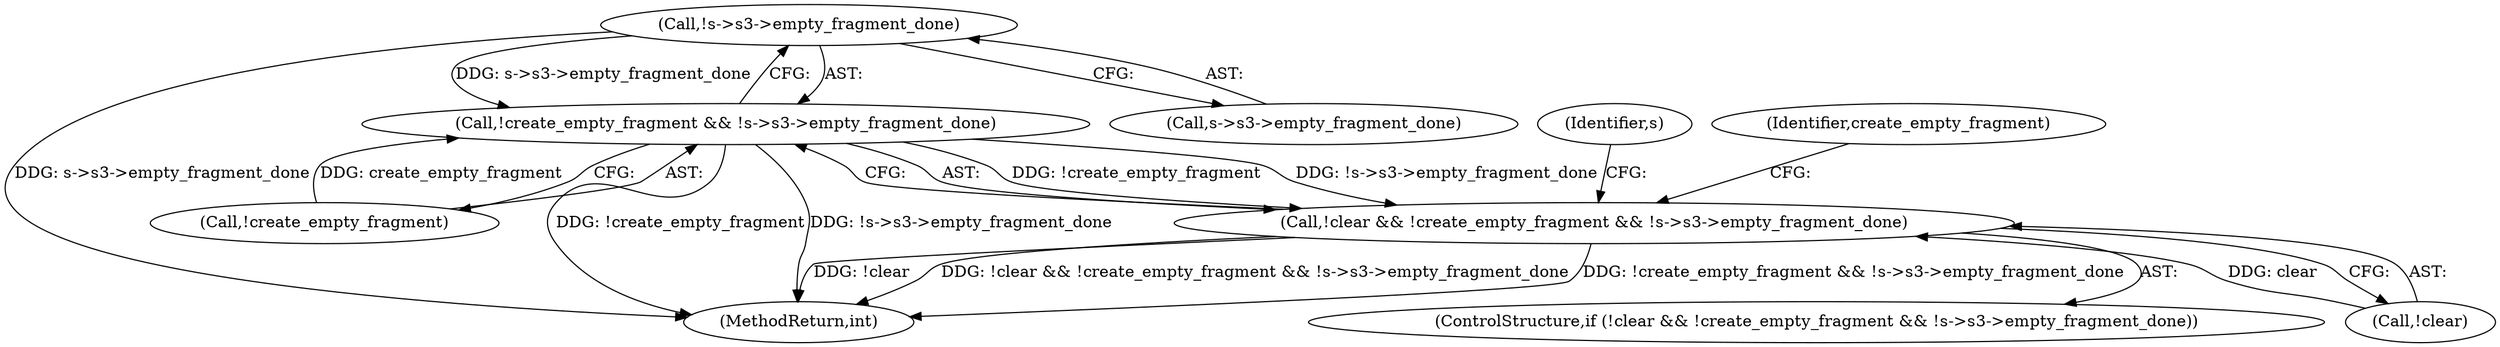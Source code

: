 digraph "0_openssl_4ad93618d26a3ea23d36ad5498ff4f59eff3a4d2@pointer" {
"1000284" [label="(Call,!s->s3->empty_fragment_done)"];
"1000281" [label="(Call,!create_empty_fragment && !s->s3->empty_fragment_done)"];
"1000278" [label="(Call,!clear && !create_empty_fragment && !s->s3->empty_fragment_done)"];
"1000284" [label="(Call,!s->s3->empty_fragment_done)"];
"1000908" [label="(MethodReturn,int)"];
"1000282" [label="(Call,!create_empty_fragment)"];
"1000285" [label="(Call,s->s3->empty_fragment_done)"];
"1000281" [label="(Call,!create_empty_fragment && !s->s3->empty_fragment_done)"];
"1000295" [label="(Identifier,s)"];
"1000277" [label="(ControlStructure,if (!clear && !create_empty_fragment && !s->s3->empty_fragment_done))"];
"1000279" [label="(Call,!clear)"];
"1000340" [label="(Identifier,create_empty_fragment)"];
"1000278" [label="(Call,!clear && !create_empty_fragment && !s->s3->empty_fragment_done)"];
"1000284" -> "1000281"  [label="AST: "];
"1000284" -> "1000285"  [label="CFG: "];
"1000285" -> "1000284"  [label="AST: "];
"1000281" -> "1000284"  [label="CFG: "];
"1000284" -> "1000908"  [label="DDG: s->s3->empty_fragment_done"];
"1000284" -> "1000281"  [label="DDG: s->s3->empty_fragment_done"];
"1000281" -> "1000278"  [label="AST: "];
"1000281" -> "1000282"  [label="CFG: "];
"1000282" -> "1000281"  [label="AST: "];
"1000278" -> "1000281"  [label="CFG: "];
"1000281" -> "1000908"  [label="DDG: !create_empty_fragment"];
"1000281" -> "1000908"  [label="DDG: !s->s3->empty_fragment_done"];
"1000281" -> "1000278"  [label="DDG: !create_empty_fragment"];
"1000281" -> "1000278"  [label="DDG: !s->s3->empty_fragment_done"];
"1000282" -> "1000281"  [label="DDG: create_empty_fragment"];
"1000278" -> "1000277"  [label="AST: "];
"1000278" -> "1000279"  [label="CFG: "];
"1000279" -> "1000278"  [label="AST: "];
"1000295" -> "1000278"  [label="CFG: "];
"1000340" -> "1000278"  [label="CFG: "];
"1000278" -> "1000908"  [label="DDG: !clear && !create_empty_fragment && !s->s3->empty_fragment_done"];
"1000278" -> "1000908"  [label="DDG: !create_empty_fragment && !s->s3->empty_fragment_done"];
"1000278" -> "1000908"  [label="DDG: !clear"];
"1000279" -> "1000278"  [label="DDG: clear"];
}
